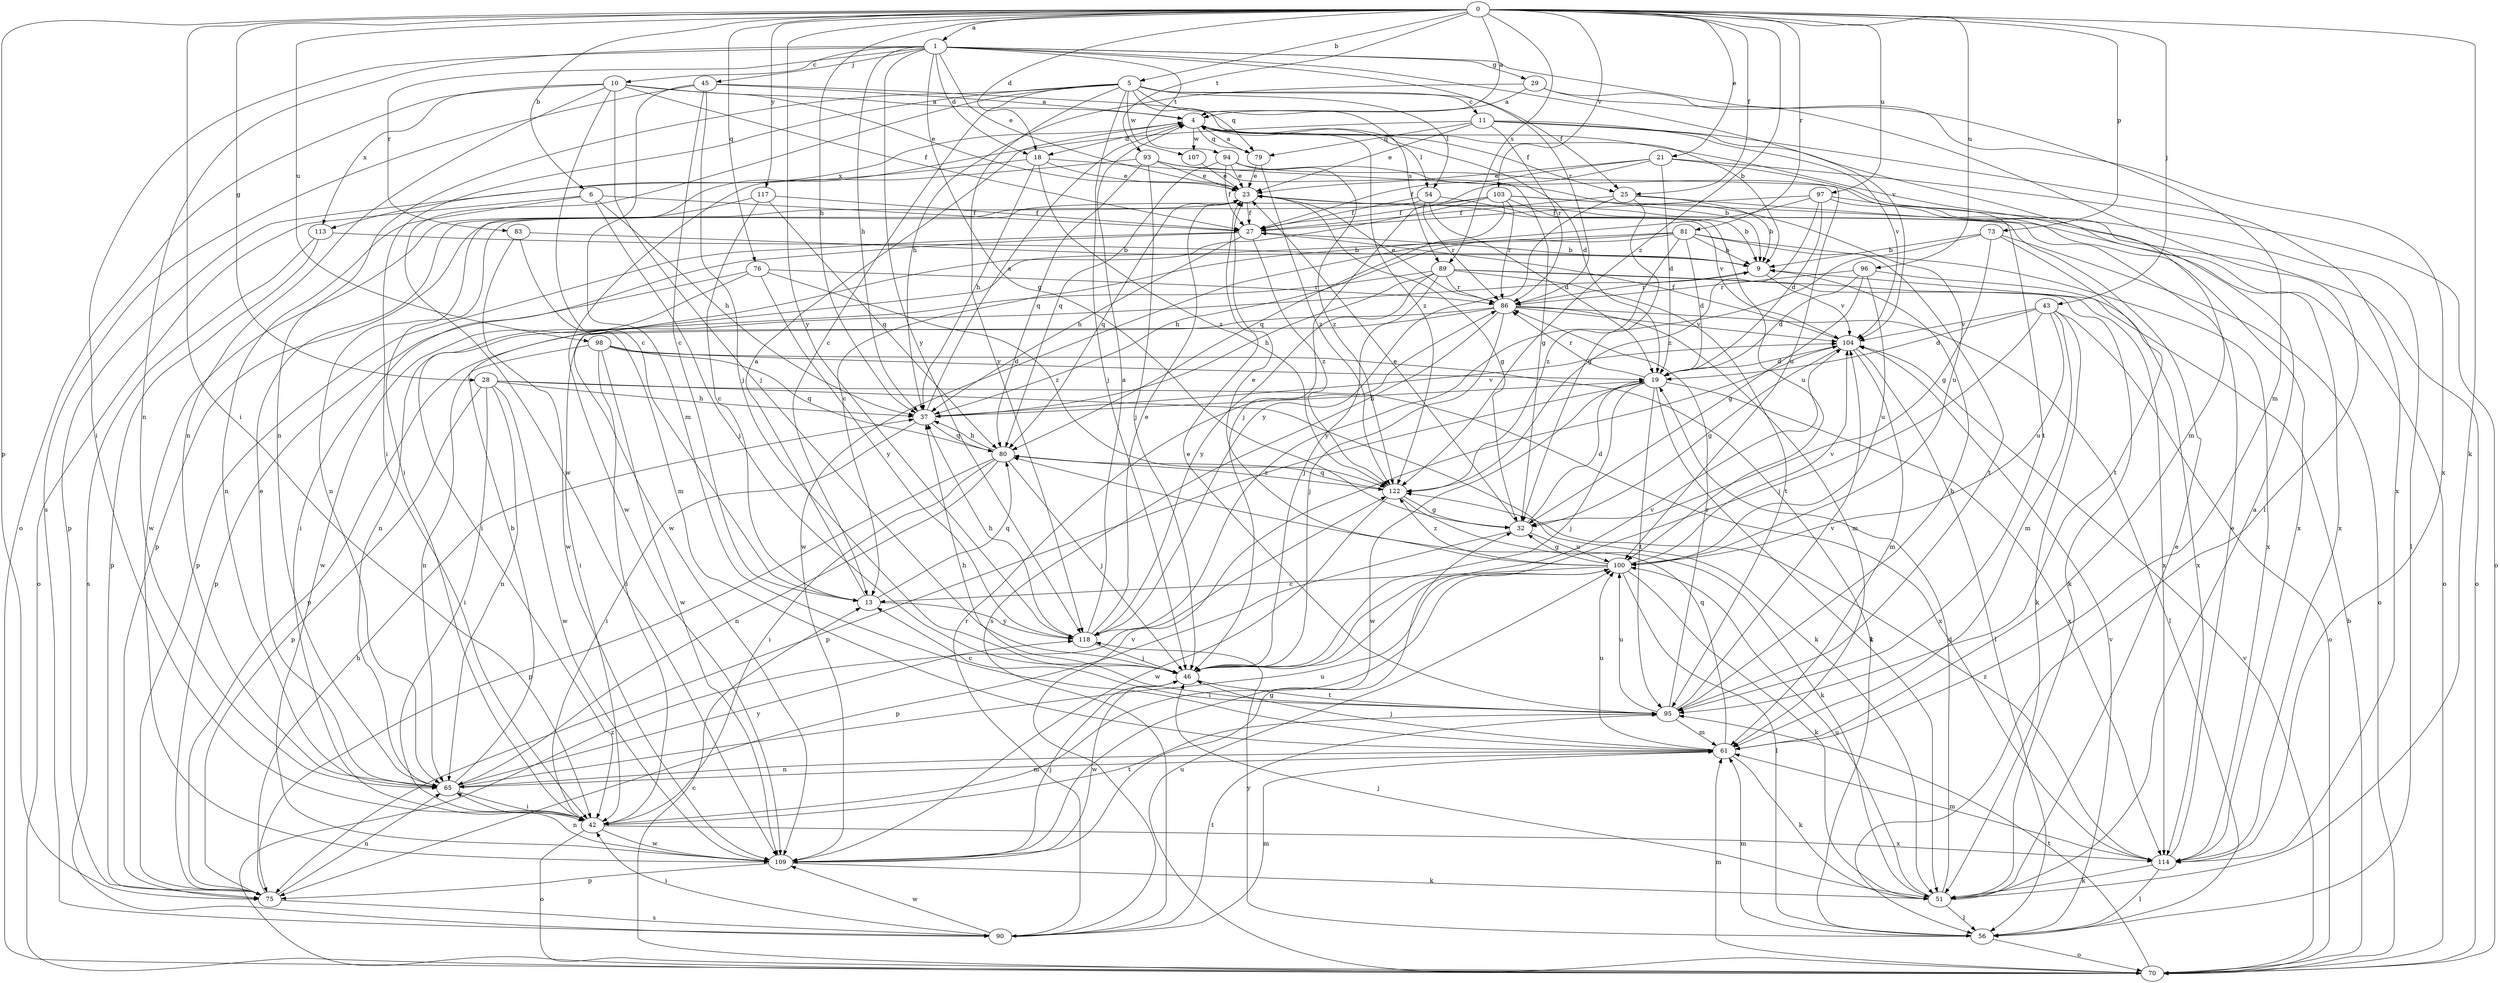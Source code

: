 strict digraph  {
0;
1;
4;
5;
6;
9;
10;
11;
13;
18;
19;
21;
23;
25;
27;
28;
29;
32;
37;
42;
43;
45;
46;
51;
54;
56;
61;
65;
70;
73;
75;
76;
79;
80;
81;
83;
86;
89;
90;
93;
94;
95;
96;
97;
98;
100;
103;
104;
107;
109;
113;
114;
117;
118;
122;
0 -> 1  [label=a];
0 -> 4  [label=a];
0 -> 5  [label=b];
0 -> 6  [label=b];
0 -> 18  [label=d];
0 -> 21  [label=e];
0 -> 25  [label=f];
0 -> 28  [label=g];
0 -> 37  [label=h];
0 -> 42  [label=i];
0 -> 43  [label=j];
0 -> 51  [label=k];
0 -> 73  [label=p];
0 -> 75  [label=p];
0 -> 76  [label=q];
0 -> 81  [label=r];
0 -> 89  [label=s];
0 -> 93  [label=t];
0 -> 96  [label=u];
0 -> 97  [label=u];
0 -> 98  [label=u];
0 -> 103  [label=v];
0 -> 117  [label=y];
0 -> 118  [label=y];
0 -> 122  [label=z];
1 -> 10  [label=c];
1 -> 18  [label=d];
1 -> 23  [label=e];
1 -> 29  [label=g];
1 -> 32  [label=g];
1 -> 37  [label=h];
1 -> 42  [label=i];
1 -> 45  [label=j];
1 -> 61  [label=m];
1 -> 65  [label=n];
1 -> 83  [label=r];
1 -> 86  [label=r];
1 -> 94  [label=t];
1 -> 104  [label=v];
1 -> 118  [label=y];
4 -> 18  [label=d];
4 -> 19  [label=d];
4 -> 25  [label=f];
4 -> 54  [label=l];
4 -> 79  [label=q];
4 -> 107  [label=w];
4 -> 113  [label=x];
4 -> 122  [label=z];
5 -> 11  [label=c];
5 -> 13  [label=c];
5 -> 25  [label=f];
5 -> 42  [label=i];
5 -> 46  [label=j];
5 -> 54  [label=l];
5 -> 65  [label=n];
5 -> 79  [label=q];
5 -> 89  [label=s];
5 -> 107  [label=w];
5 -> 109  [label=w];
5 -> 118  [label=y];
6 -> 27  [label=f];
6 -> 37  [label=h];
6 -> 46  [label=j];
6 -> 65  [label=n];
6 -> 70  [label=o];
9 -> 86  [label=r];
9 -> 104  [label=v];
10 -> 4  [label=a];
10 -> 13  [label=c];
10 -> 23  [label=e];
10 -> 27  [label=f];
10 -> 46  [label=j];
10 -> 65  [label=n];
10 -> 70  [label=o];
10 -> 113  [label=x];
11 -> 23  [label=e];
11 -> 42  [label=i];
11 -> 61  [label=m];
11 -> 79  [label=q];
11 -> 86  [label=r];
11 -> 104  [label=v];
11 -> 114  [label=x];
13 -> 4  [label=a];
13 -> 80  [label=q];
13 -> 118  [label=y];
18 -> 23  [label=e];
18 -> 32  [label=g];
18 -> 37  [label=h];
18 -> 75  [label=p];
18 -> 122  [label=z];
19 -> 37  [label=h];
19 -> 46  [label=j];
19 -> 51  [label=k];
19 -> 75  [label=p];
19 -> 86  [label=r];
19 -> 95  [label=t];
19 -> 109  [label=w];
19 -> 114  [label=x];
21 -> 19  [label=d];
21 -> 23  [label=e];
21 -> 27  [label=f];
21 -> 46  [label=j];
21 -> 56  [label=l];
21 -> 70  [label=o];
23 -> 27  [label=f];
23 -> 32  [label=g];
23 -> 80  [label=q];
23 -> 104  [label=v];
25 -> 9  [label=b];
25 -> 27  [label=f];
25 -> 32  [label=g];
25 -> 114  [label=x];
25 -> 118  [label=y];
27 -> 9  [label=b];
27 -> 37  [label=h];
27 -> 42  [label=i];
27 -> 75  [label=p];
27 -> 122  [label=z];
28 -> 37  [label=h];
28 -> 42  [label=i];
28 -> 51  [label=k];
28 -> 65  [label=n];
28 -> 75  [label=p];
28 -> 109  [label=w];
28 -> 114  [label=x];
29 -> 4  [label=a];
29 -> 37  [label=h];
29 -> 56  [label=l];
29 -> 114  [label=x];
32 -> 19  [label=d];
32 -> 23  [label=e];
32 -> 75  [label=p];
32 -> 100  [label=u];
37 -> 4  [label=a];
37 -> 42  [label=i];
37 -> 80  [label=q];
37 -> 104  [label=v];
42 -> 70  [label=o];
42 -> 95  [label=t];
42 -> 109  [label=w];
42 -> 114  [label=x];
43 -> 19  [label=d];
43 -> 46  [label=j];
43 -> 51  [label=k];
43 -> 61  [label=m];
43 -> 70  [label=o];
43 -> 100  [label=u];
43 -> 104  [label=v];
45 -> 4  [label=a];
45 -> 9  [label=b];
45 -> 13  [label=c];
45 -> 46  [label=j];
45 -> 61  [label=m];
45 -> 90  [label=s];
46 -> 95  [label=t];
46 -> 104  [label=v];
46 -> 109  [label=w];
51 -> 4  [label=a];
51 -> 19  [label=d];
51 -> 23  [label=e];
51 -> 46  [label=j];
51 -> 56  [label=l];
51 -> 100  [label=u];
54 -> 19  [label=d];
54 -> 27  [label=f];
54 -> 75  [label=p];
54 -> 86  [label=r];
54 -> 100  [label=u];
56 -> 61  [label=m];
56 -> 70  [label=o];
56 -> 104  [label=v];
56 -> 118  [label=y];
61 -> 46  [label=j];
61 -> 51  [label=k];
61 -> 65  [label=n];
61 -> 80  [label=q];
61 -> 100  [label=u];
65 -> 9  [label=b];
65 -> 23  [label=e];
65 -> 42  [label=i];
65 -> 61  [label=m];
65 -> 100  [label=u];
65 -> 118  [label=y];
70 -> 9  [label=b];
70 -> 13  [label=c];
70 -> 61  [label=m];
70 -> 95  [label=t];
70 -> 100  [label=u];
70 -> 104  [label=v];
70 -> 122  [label=z];
73 -> 9  [label=b];
73 -> 32  [label=g];
73 -> 70  [label=o];
73 -> 95  [label=t];
73 -> 118  [label=y];
75 -> 37  [label=h];
75 -> 65  [label=n];
75 -> 90  [label=s];
76 -> 75  [label=p];
76 -> 86  [label=r];
76 -> 109  [label=w];
76 -> 118  [label=y];
76 -> 122  [label=z];
79 -> 4  [label=a];
79 -> 23  [label=e];
79 -> 122  [label=z];
80 -> 37  [label=h];
80 -> 42  [label=i];
80 -> 46  [label=j];
80 -> 65  [label=n];
80 -> 75  [label=p];
80 -> 122  [label=z];
81 -> 9  [label=b];
81 -> 19  [label=d];
81 -> 37  [label=h];
81 -> 42  [label=i];
81 -> 95  [label=t];
81 -> 109  [label=w];
81 -> 114  [label=x];
81 -> 122  [label=z];
83 -> 9  [label=b];
83 -> 61  [label=m];
83 -> 109  [label=w];
86 -> 23  [label=e];
86 -> 42  [label=i];
86 -> 46  [label=j];
86 -> 56  [label=l];
86 -> 61  [label=m];
86 -> 75  [label=p];
86 -> 90  [label=s];
86 -> 104  [label=v];
89 -> 37  [label=h];
89 -> 46  [label=j];
89 -> 51  [label=k];
89 -> 65  [label=n];
89 -> 86  [label=r];
89 -> 95  [label=t];
89 -> 114  [label=x];
89 -> 118  [label=y];
90 -> 42  [label=i];
90 -> 61  [label=m];
90 -> 86  [label=r];
90 -> 95  [label=t];
90 -> 104  [label=v];
90 -> 109  [label=w];
93 -> 9  [label=b];
93 -> 23  [label=e];
93 -> 46  [label=j];
93 -> 80  [label=q];
93 -> 95  [label=t];
93 -> 109  [label=w];
94 -> 23  [label=e];
94 -> 27  [label=f];
94 -> 80  [label=q];
94 -> 100  [label=u];
94 -> 122  [label=z];
95 -> 9  [label=b];
95 -> 13  [label=c];
95 -> 23  [label=e];
95 -> 37  [label=h];
95 -> 61  [label=m];
95 -> 86  [label=r];
95 -> 100  [label=u];
95 -> 104  [label=v];
96 -> 19  [label=d];
96 -> 32  [label=g];
96 -> 86  [label=r];
96 -> 100  [label=u];
96 -> 114  [label=x];
97 -> 13  [label=c];
97 -> 19  [label=d];
97 -> 27  [label=f];
97 -> 70  [label=o];
97 -> 114  [label=x];
97 -> 122  [label=z];
98 -> 19  [label=d];
98 -> 42  [label=i];
98 -> 56  [label=l];
98 -> 65  [label=n];
98 -> 80  [label=q];
98 -> 109  [label=w];
100 -> 13  [label=c];
100 -> 23  [label=e];
100 -> 32  [label=g];
100 -> 42  [label=i];
100 -> 51  [label=k];
100 -> 56  [label=l];
100 -> 104  [label=v];
100 -> 122  [label=z];
103 -> 9  [label=b];
103 -> 27  [label=f];
103 -> 65  [label=n];
103 -> 70  [label=o];
103 -> 80  [label=q];
103 -> 86  [label=r];
103 -> 100  [label=u];
103 -> 109  [label=w];
104 -> 19  [label=d];
104 -> 27  [label=f];
104 -> 32  [label=g];
104 -> 56  [label=l];
104 -> 61  [label=m];
107 -> 23  [label=e];
109 -> 32  [label=g];
109 -> 46  [label=j];
109 -> 51  [label=k];
109 -> 65  [label=n];
109 -> 75  [label=p];
113 -> 9  [label=b];
113 -> 75  [label=p];
113 -> 90  [label=s];
114 -> 23  [label=e];
114 -> 51  [label=k];
114 -> 56  [label=l];
114 -> 61  [label=m];
114 -> 122  [label=z];
117 -> 13  [label=c];
117 -> 27  [label=f];
117 -> 80  [label=q];
117 -> 109  [label=w];
118 -> 4  [label=a];
118 -> 23  [label=e];
118 -> 37  [label=h];
118 -> 46  [label=j];
122 -> 32  [label=g];
122 -> 51  [label=k];
122 -> 80  [label=q];
122 -> 109  [label=w];
}
